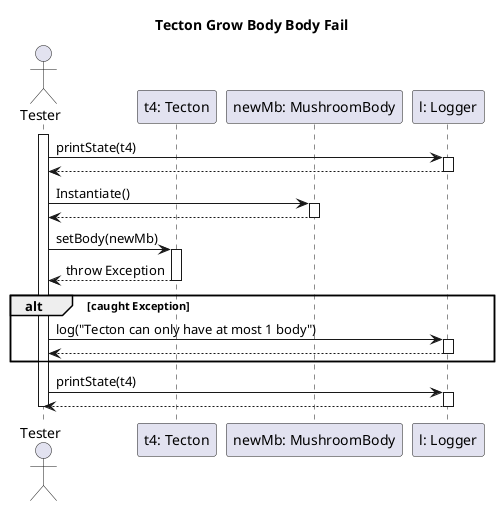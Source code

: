 @startuml tectonGrowBodyTest

title Tecton Grow Body Body Fail

actor "Tester" as ts
participant "t4: Tecton" as t4
participant "newMb: MushroomBody" as newMb
participant "l: Logger" as l

activate ts

ts -> l: printState(t4)
activate l
ts <-- l
deactivate l

ts -> newMb: Instantiate()
activate newMb
ts <-- newMb
deactivate newMb

ts -> t4: setBody(newMb)
activate t4

ts <-- t4: throw Exception
deactivate t4

alt caught Exception
    ts -> l: log("Tecton can only have at most 1 body")
    activate l
    ts <-- l
    deactivate l    
end

ts -> l: printState(t4)
activate l
ts <-- l
deactivate l

deactivate ts

@enduml